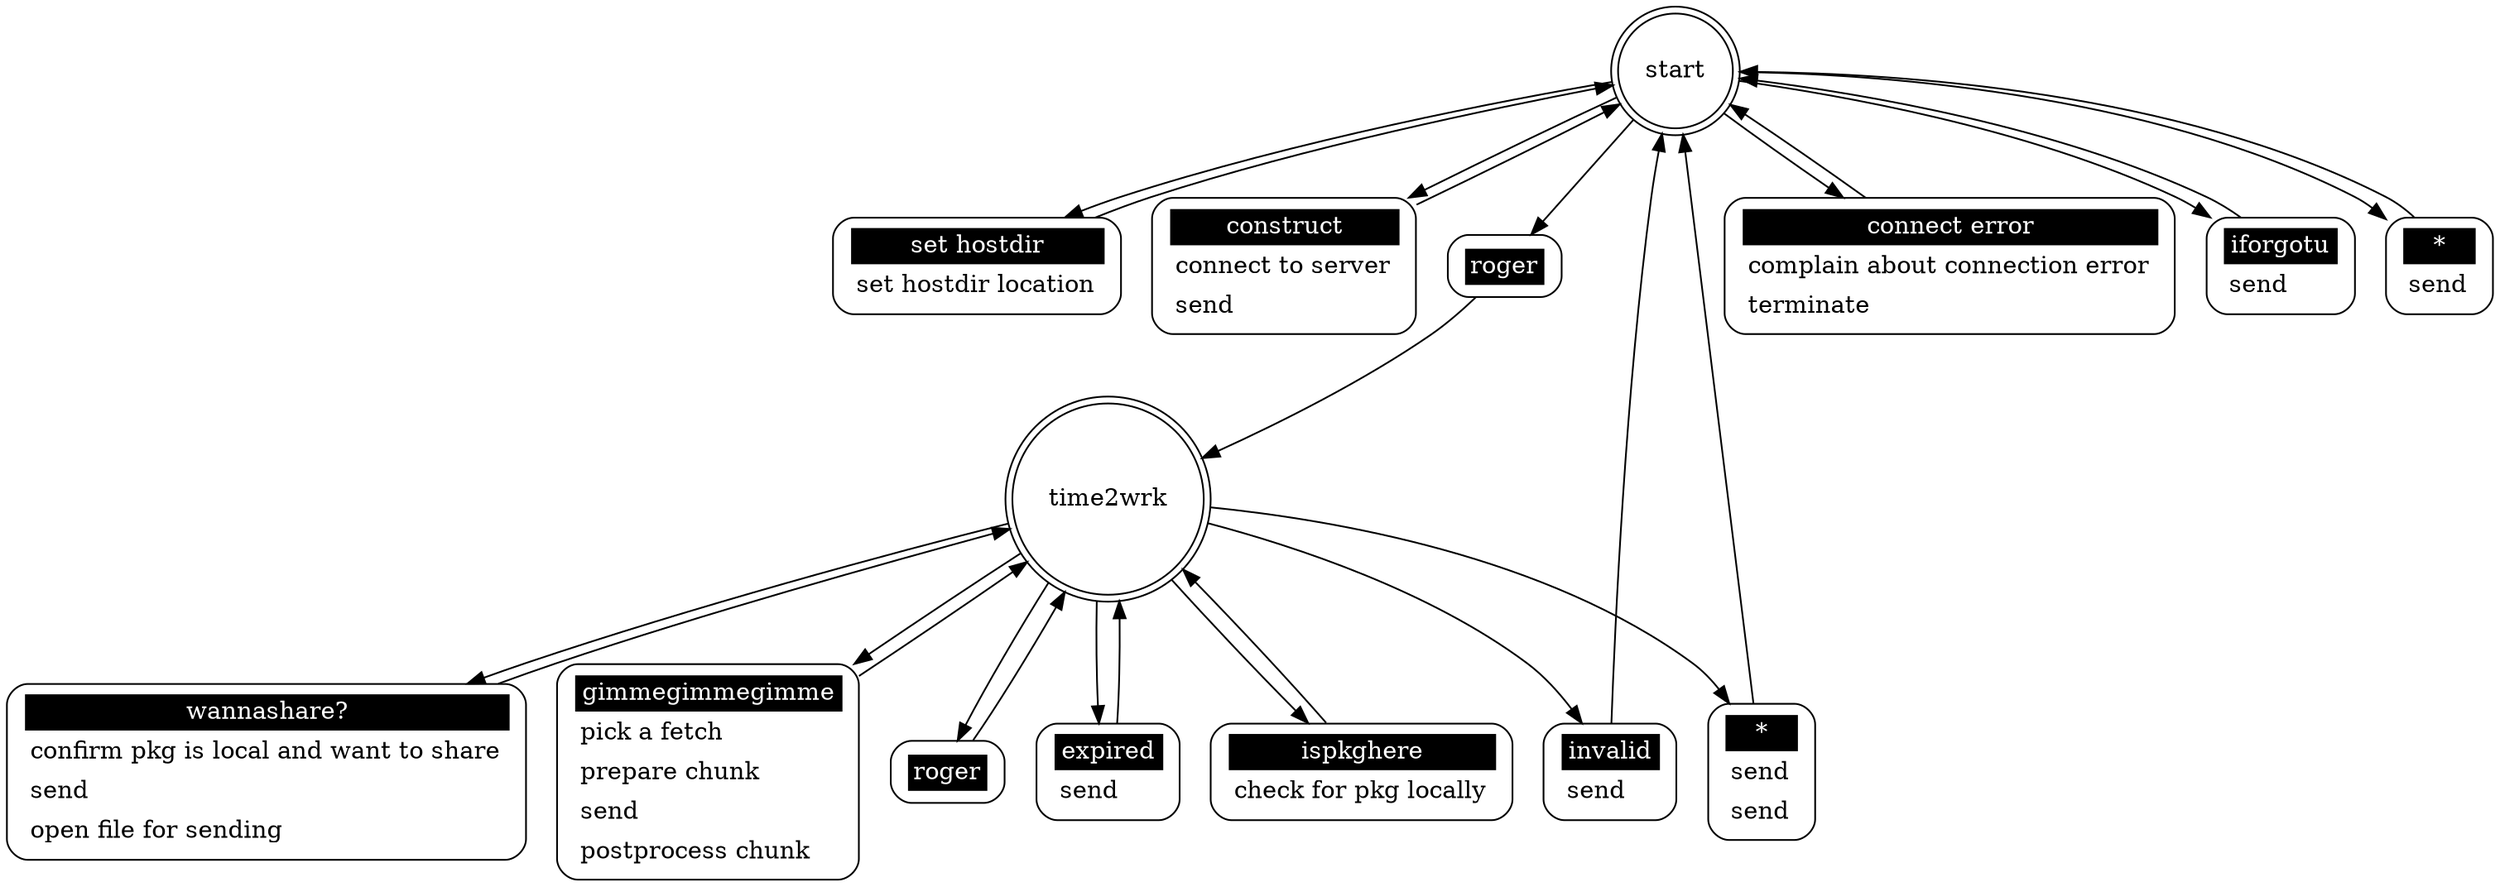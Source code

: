 ## Automatically generated from pkgfiler_remote.xml by gsl
digraph "pkgfiler_remote" {

 "start" [shape = "doublecircle"];
 "start set hostdir" [shape = "Mrecord" style = solid label = <<table border="0" cellborder="0" cellpadding="3" bgcolor="white"><tr><td bgcolor="black" align="center" colspan="2"><font color="white">set hostdir</font></td></tr><tr><td align="left" port="r3">set hostdir location</td></tr></table>>];
 "start" -> "start set hostdir";
 "start set hostdir" -> "start";
 "start construct" [shape = "Mrecord" style = solid label = <<table border="0" cellborder="0" cellpadding="3" bgcolor="white"><tr><td bgcolor="black" align="center" colspan="2"><font color="white">construct</font></td></tr><tr><td align="left" port="r3">connect to server</td></tr><tr><td align="left" port="r3">send</td></tr></table>>];
 "start" -> "start construct";
 "start construct" -> "start";
 "start roger" [shape = "Mrecord" style = solid label = <<table border="0" cellborder="0" cellpadding="3" bgcolor="white"><tr><td bgcolor="black" align="center" colspan="2"><font color="white">roger</font></td></tr></table>>];
 "start" -> "start roger";
 "start roger" -> "time2wrk";
 "start connect error" [shape = "Mrecord" style = solid label = <<table border="0" cellborder="0" cellpadding="3" bgcolor="white"><tr><td bgcolor="black" align="center" colspan="2"><font color="white">connect error</font></td></tr><tr><td align="left" port="r3">complain about connection error</td></tr><tr><td align="left" port="r3">terminate</td></tr></table>>];
 "start" -> "start connect error";
 "start connect error" -> "start";
 "start iforgotu" [shape = "Mrecord" style = solid label = <<table border="0" cellborder="0" cellpadding="3" bgcolor="white"><tr><td bgcolor="black" align="center" colspan="2"><font color="white">iforgotu</font></td></tr><tr><td align="left" port="r3">send</td></tr></table>>];
 "start" -> "start iforgotu";
 "start iforgotu" -> "start";
 "start *" [shape = "Mrecord" style = solid label = <<table border="0" cellborder="0" cellpadding="3" bgcolor="white"><tr><td bgcolor="black" align="center" colspan="2"><font color="white">*</font></td></tr><tr><td align="left" port="r3">send</td></tr></table>>];
 "start" -> "start *";
 "start *" -> "start";

 "time2wrk" [shape = "doublecircle"];
 "time2wrk ispkghere" [shape = "Mrecord" style = solid label = <<table border="0" cellborder="0" cellpadding="3" bgcolor="white"><tr><td bgcolor="black" align="center" colspan="2"><font color="white">ispkghere</font></td></tr><tr><td align="left" port="r3">check for pkg locally</td></tr></table>>];
 "time2wrk" -> "time2wrk ispkghere";
 "time2wrk ispkghere" -> "time2wrk";
 "time2wrk wannashare?" [shape = "Mrecord" style = solid label = <<table border="0" cellborder="0" cellpadding="3" bgcolor="white"><tr><td bgcolor="black" align="center" colspan="2"><font color="white">wannashare?</font></td></tr><tr><td align="left" port="r3">confirm pkg is local and want to share</td></tr><tr><td align="left" port="r3">send</td></tr><tr><td align="left" port="r3">open file for sending</td></tr></table>>];
 "time2wrk" -> "time2wrk wannashare?";
 "time2wrk wannashare?" -> "time2wrk";
 "time2wrk gimmegimmegimme" [shape = "Mrecord" style = solid label = <<table border="0" cellborder="0" cellpadding="3" bgcolor="white"><tr><td bgcolor="black" align="center" colspan="2"><font color="white">gimmegimmegimme</font></td></tr><tr><td align="left" port="r3">pick a fetch</td></tr><tr><td align="left" port="r3">prepare chunk</td></tr><tr><td align="left" port="r3">send</td></tr><tr><td align="left" port="r3">postprocess chunk</td></tr></table>>];
 "time2wrk" -> "time2wrk gimmegimmegimme";
 "time2wrk gimmegimmegimme" -> "time2wrk";
 "time2wrk roger" [shape = "Mrecord" style = solid label = <<table border="0" cellborder="0" cellpadding="3" bgcolor="white"><tr><td bgcolor="black" align="center" colspan="2"><font color="white">roger</font></td></tr></table>>];
 "time2wrk" -> "time2wrk roger";
 "time2wrk roger" -> "time2wrk";
 "time2wrk expired" [shape = "Mrecord" style = solid label = <<table border="0" cellborder="0" cellpadding="3" bgcolor="white"><tr><td bgcolor="black" align="center" colspan="2"><font color="white">expired</font></td></tr><tr><td align="left" port="r3">send</td></tr></table>>];
 "time2wrk" -> "time2wrk expired";
 "time2wrk expired" -> "time2wrk";
 "time2wrk invalid" [shape = "Mrecord" style = solid label = <<table border="0" cellborder="0" cellpadding="3" bgcolor="white"><tr><td bgcolor="black" align="center" colspan="2"><font color="white">invalid</font></td></tr><tr><td align="left" port="r3">send</td></tr></table>>];
 "time2wrk" -> "time2wrk invalid";
 "time2wrk invalid" -> "start";
 "time2wrk *" [shape = "Mrecord" style = solid label = <<table border="0" cellborder="0" cellpadding="3" bgcolor="white"><tr><td bgcolor="black" align="center" colspan="2"><font color="white">*</font></td></tr><tr><td align="left" port="r3">send</td></tr><tr><td align="left" port="r3">send</td></tr></table>>];
 "time2wrk" -> "time2wrk *";
 "time2wrk *" -> "start";
}
